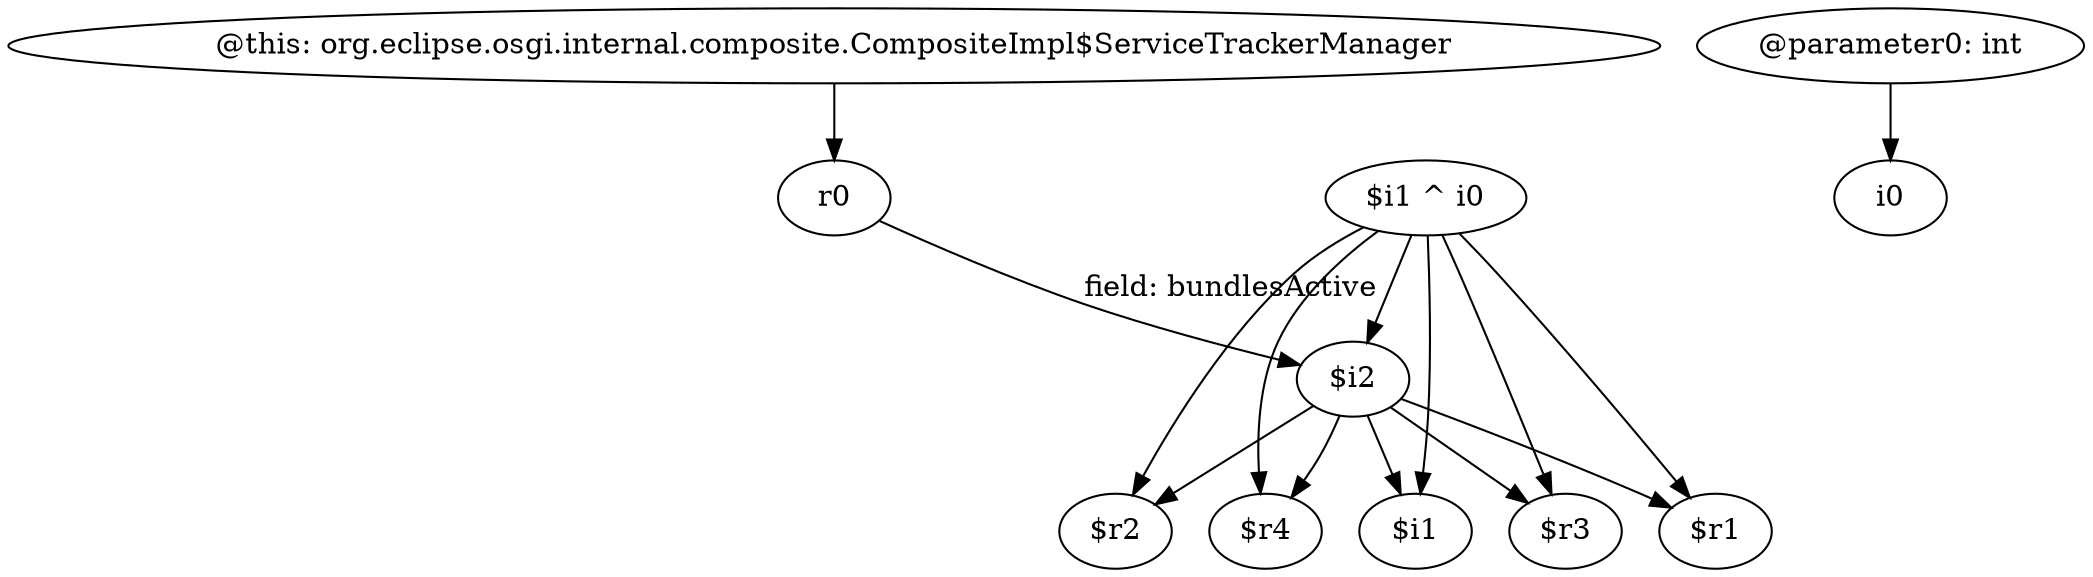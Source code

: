 digraph g {
0[label="r0"]
1[label="$i2"]
0->1[label="field: bundlesActive"]
2[label="@this: org.eclipse.osgi.internal.composite.CompositeImpl$ServiceTrackerManager"]
2->0[label=""]
3[label="$i1 ^ i0"]
4[label="$r1"]
3->4[label=""]
1->4[label=""]
5[label="@parameter0: int"]
6[label="i0"]
5->6[label=""]
7[label="$r3"]
1->7[label=""]
8[label="$r4"]
3->8[label=""]
9[label="$i1"]
1->9[label=""]
3->1[label=""]
10[label="$r2"]
1->10[label=""]
3->10[label=""]
3->7[label=""]
3->9[label=""]
1->8[label=""]
}